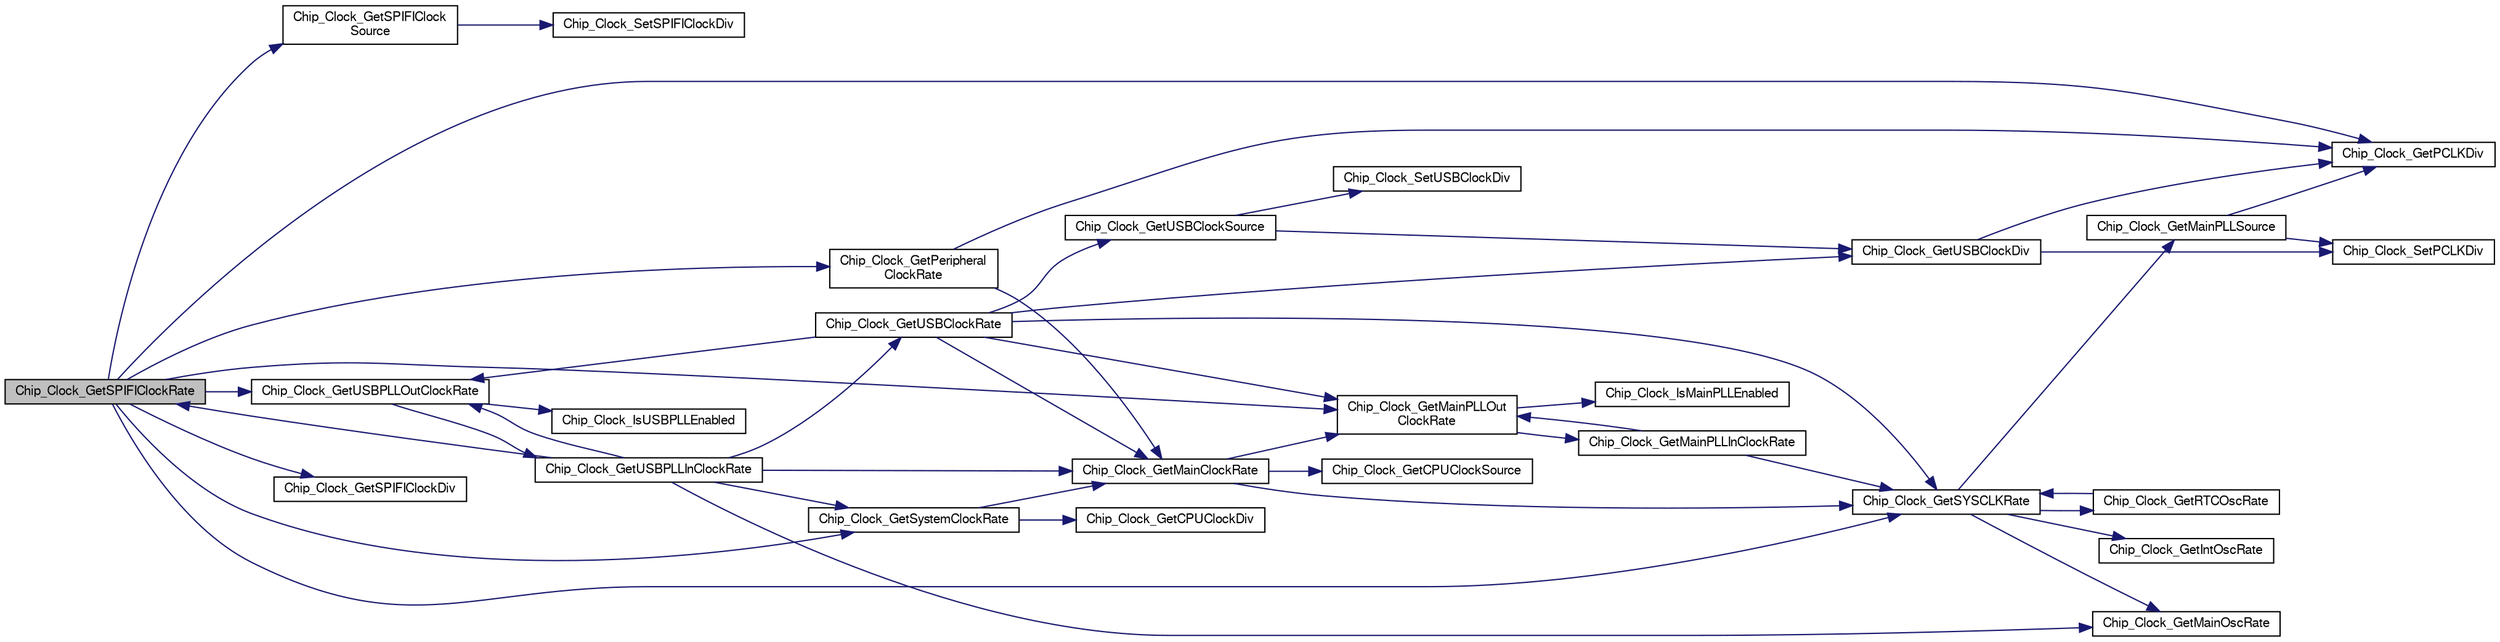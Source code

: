 digraph "Chip_Clock_GetSPIFIClockRate"
{
  edge [fontname="FreeSans",fontsize="10",labelfontname="FreeSans",labelfontsize="10"];
  node [fontname="FreeSans",fontsize="10",shape=record];
  rankdir="LR";
  Node1 [label="Chip_Clock_GetSPIFIClockRate",height=0.2,width=0.4,color="black", fillcolor="grey75", style="filled", fontcolor="black"];
  Node1 -> Node2 [color="midnightblue",fontsize="10",style="solid"];
  Node2 [label="Chip_Clock_GetSPIFIClock\lSource",height=0.2,width=0.4,color="black", fillcolor="white", style="filled",URL="$group__CLOCK__17XX__40XX.html#gad02349cdbc8ced26704cccf06cc57dc6",tooltip="Gets the SPIFI clock divider source. "];
  Node2 -> Node3 [color="midnightblue",fontsize="10",style="solid"];
  Node3 [label="Chip_Clock_SetSPIFIClockDiv",height=0.2,width=0.4,color="black", fillcolor="white", style="filled",URL="$group__CLOCK__17XX__40XX.html#ga2cde27bd6930a102a0b2b1b7f0561200",tooltip="Sets the SPIFI clock divider. "];
  Node1 -> Node4 [color="midnightblue",fontsize="10",style="solid"];
  Node4 [label="Chip_Clock_GetSYSCLKRate",height=0.2,width=0.4,color="black", fillcolor="white", style="filled",URL="$group__CLOCK__17XX__40XX.html#gaec133465745ce56e49b184185f8252e1",tooltip="Returns the current SYSCLK clock rate. "];
  Node4 -> Node5 [color="midnightblue",fontsize="10",style="solid"];
  Node5 [label="Chip_Clock_GetMainPLLSource",height=0.2,width=0.4,color="black", fillcolor="white", style="filled",URL="$group__CLOCK__17XX__40XX.html#gaf678411ef6cde49c95c603030554fa9d",tooltip="Returns the input clock source for SYSCLK. "];
  Node5 -> Node6 [color="midnightblue",fontsize="10",style="solid"];
  Node6 [label="Chip_Clock_SetPCLKDiv",height=0.2,width=0.4,color="black", fillcolor="white", style="filled",URL="$group__CLOCK__17XX__40XX.html#ga847b9fe292e8d5461c02750a21d34885",tooltip="Sets a clock divider for all peripherals. "];
  Node5 -> Node7 [color="midnightblue",fontsize="10",style="solid"];
  Node7 [label="Chip_Clock_GetPCLKDiv",height=0.2,width=0.4,color="black", fillcolor="white", style="filled",URL="$group__CLOCK__17XX__40XX.html#ga2fb0ad885ca820d555cf9ff4268cc252",tooltip="Gets the clock divider for all peripherals. "];
  Node4 -> Node8 [color="midnightblue",fontsize="10",style="solid"];
  Node8 [label="Chip_Clock_GetIntOscRate",height=0.2,width=0.4,color="black", fillcolor="white", style="filled",URL="$group__CLOCK__17XX__40XX.html#gaa8db0ad49f51bf5d6870181e77249c2b",tooltip="Returns the internal oscillator (IRC) clock rate. "];
  Node4 -> Node9 [color="midnightblue",fontsize="10",style="solid"];
  Node9 [label="Chip_Clock_GetMainOscRate",height=0.2,width=0.4,color="black", fillcolor="white", style="filled",URL="$group__CLOCK__17XX__40XX.html#ga32ea9f95eed11d2bfa470b473232456e",tooltip="Returns the main oscillator clock rate. "];
  Node4 -> Node10 [color="midnightblue",fontsize="10",style="solid"];
  Node10 [label="Chip_Clock_GetRTCOscRate",height=0.2,width=0.4,color="black", fillcolor="white", style="filled",URL="$group__CLOCK__17XX__40XX.html#ga64b01351fd2019749b1f1d18dfd263f0",tooltip="Returns the RTC oscillator clock rate. "];
  Node10 -> Node4 [color="midnightblue",fontsize="10",style="solid"];
  Node1 -> Node11 [color="midnightblue",fontsize="10",style="solid"];
  Node11 [label="Chip_Clock_GetMainPLLOut\lClockRate",height=0.2,width=0.4,color="black", fillcolor="white", style="filled",URL="$group__CLOCK__17XX__40XX.html#gad1a38c10a143b8e21d2a8085ec0cb13e",tooltip="Return PLL0 (Main PLL) output clock rate. "];
  Node11 -> Node12 [color="midnightblue",fontsize="10",style="solid"];
  Node12 [label="Chip_Clock_IsMainPLLEnabled",height=0.2,width=0.4,color="black", fillcolor="white", style="filled",URL="$group__CLOCK__17XX__40XX.html#ga63e9e5918d1a8b0d1c5811c3f0189846",tooltip="Read PLL0 enable status. "];
  Node11 -> Node13 [color="midnightblue",fontsize="10",style="solid"];
  Node13 [label="Chip_Clock_GetMainPLLInClockRate",height=0.2,width=0.4,color="black", fillcolor="white", style="filled",URL="$group__CLOCK__17XX__40XX.html#gade97c5e68f4609663e247043b48949d9",tooltip="Return Main PLL (PLL0) input clock rate. "];
  Node13 -> Node4 [color="midnightblue",fontsize="10",style="solid"];
  Node13 -> Node11 [color="midnightblue",fontsize="10",style="solid"];
  Node1 -> Node14 [color="midnightblue",fontsize="10",style="solid"];
  Node14 [label="Chip_Clock_GetUSBPLLOutClockRate",height=0.2,width=0.4,color="black", fillcolor="white", style="filled",URL="$group__CLOCK__17XX__40XX.html#ga89cab6cddba486f9c820b06e0a28bade",tooltip="Return USB PLL output clock rate. "];
  Node14 -> Node15 [color="midnightblue",fontsize="10",style="solid"];
  Node15 [label="Chip_Clock_IsUSBPLLEnabled",height=0.2,width=0.4,color="black", fillcolor="white", style="filled",URL="$group__CLOCK__17XX__40XX.html#ga0915951815b5bd5e32b7220784a96032",tooltip="Read PLL1 enable status. "];
  Node14 -> Node16 [color="midnightblue",fontsize="10",style="solid"];
  Node16 [label="Chip_Clock_GetUSBPLLInClockRate",height=0.2,width=0.4,color="black", fillcolor="white", style="filled",URL="$group__CLOCK__17XX__40XX.html#gaa97e3b970f577ea06e5d4f76097576c7",tooltip="Return USB PLL input clock rate. "];
  Node16 -> Node9 [color="midnightblue",fontsize="10",style="solid"];
  Node16 -> Node14 [color="midnightblue",fontsize="10",style="solid"];
  Node16 -> Node17 [color="midnightblue",fontsize="10",style="solid"];
  Node17 [label="Chip_Clock_GetMainClockRate",height=0.2,width=0.4,color="black", fillcolor="white", style="filled",URL="$group__CLOCK__17XX__40XX.html#gaf5319079ca1531102c01860d05a69960",tooltip="Return main clock rate. "];
  Node17 -> Node18 [color="midnightblue",fontsize="10",style="solid"];
  Node18 [label="Chip_Clock_GetCPUClockSource",height=0.2,width=0.4,color="black", fillcolor="white", style="filled",URL="$group__CLOCK__17XX__40XX.html#ga84a5acda2829b05c81326606630b7238",tooltip="Returns the current CPU clock source. "];
  Node17 -> Node11 [color="midnightblue",fontsize="10",style="solid"];
  Node17 -> Node4 [color="midnightblue",fontsize="10",style="solid"];
  Node16 -> Node19 [color="midnightblue",fontsize="10",style="solid"];
  Node19 [label="Chip_Clock_GetSystemClockRate",height=0.2,width=0.4,color="black", fillcolor="white", style="filled",URL="$group__CLOCK__17XX__40XX.html#gaf3dd97239f9db511dbc71c531132cc08",tooltip="Return system clock rate. "];
  Node19 -> Node17 [color="midnightblue",fontsize="10",style="solid"];
  Node19 -> Node20 [color="midnightblue",fontsize="10",style="solid"];
  Node20 [label="Chip_Clock_GetCPUClockDiv",height=0.2,width=0.4,color="black", fillcolor="white", style="filled",URL="$group__CLOCK__17XX__40XX.html#ga3e1ef8ac1f9c19b33016c914b01fd9a4",tooltip="Gets the CPU clock divider. "];
  Node16 -> Node21 [color="midnightblue",fontsize="10",style="solid"];
  Node21 [label="Chip_Clock_GetUSBClockRate",height=0.2,width=0.4,color="black", fillcolor="white", style="filled",URL="$group__CLOCK__17XX__40XX.html#gac8679aba3cc005f859604a09ceceb4a4",tooltip="Gets the USB clock (USB_CLK) rate. "];
  Node21 -> Node14 [color="midnightblue",fontsize="10",style="solid"];
  Node21 -> Node17 [color="midnightblue",fontsize="10",style="solid"];
  Node21 -> Node22 [color="midnightblue",fontsize="10",style="solid"];
  Node22 [label="Chip_Clock_GetUSBClockDiv",height=0.2,width=0.4,color="black", fillcolor="white", style="filled",URL="$group__CLOCK__17XX__40XX.html#ga5852bdb5470a03988aaae8c68e3fb5fd",tooltip="Gets the USB clock divider. "];
  Node22 -> Node6 [color="midnightblue",fontsize="10",style="solid"];
  Node22 -> Node7 [color="midnightblue",fontsize="10",style="solid"];
  Node21 -> Node23 [color="midnightblue",fontsize="10",style="solid"];
  Node23 [label="Chip_Clock_GetUSBClockSource",height=0.2,width=0.4,color="black", fillcolor="white", style="filled",URL="$group__CLOCK__17XX__40XX.html#ga2e7aa1ac705f25b3b1d41cec33a3893b",tooltip="Gets the USB clock divider source. "];
  Node23 -> Node24 [color="midnightblue",fontsize="10",style="solid"];
  Node24 [label="Chip_Clock_SetUSBClockDiv",height=0.2,width=0.4,color="black", fillcolor="white", style="filled",URL="$group__CLOCK__17XX__40XX.html#gae63a884704ec0b314373e34165f62963",tooltip="Sets the USB clock divider. "];
  Node23 -> Node22 [color="midnightblue",fontsize="10",style="solid"];
  Node21 -> Node4 [color="midnightblue",fontsize="10",style="solid"];
  Node21 -> Node11 [color="midnightblue",fontsize="10",style="solid"];
  Node16 -> Node1 [color="midnightblue",fontsize="10",style="solid"];
  Node1 -> Node25 [color="midnightblue",fontsize="10",style="solid"];
  Node25 [label="Chip_Clock_GetSPIFIClockDiv",height=0.2,width=0.4,color="black", fillcolor="white", style="filled",URL="$group__CLOCK__17XX__40XX.html#gae658b84de2ea58b38fe7b881a16999a1",tooltip="Gets the SPIFI clock divider. "];
  Node1 -> Node26 [color="midnightblue",fontsize="10",style="solid"];
  Node26 [label="Chip_Clock_GetPeripheral\lClockRate",height=0.2,width=0.4,color="black", fillcolor="white", style="filled",URL="$clock__17xx__40xx_8c.html#a70f68084d66a58c67d67ce587fde4039"];
  Node26 -> Node7 [color="midnightblue",fontsize="10",style="solid"];
  Node26 -> Node17 [color="midnightblue",fontsize="10",style="solid"];
  Node1 -> Node19 [color="midnightblue",fontsize="10",style="solid"];
  Node1 -> Node7 [color="midnightblue",fontsize="10",style="solid"];
}
